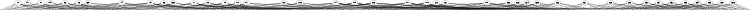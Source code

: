 graph {
  size="5,5";

  var8646911284551352320[label="x0", pos="0.997281,1.2036!"];
  var8646911284551352321[label="x1", pos="0.998904,1.20106!"];
  var8646911284551352322[label="x2", pos="1.00072,1.19903!"];
  var8646911284551352323[label="x3", pos="0.908088,1.19455!"];
  var8646911284551352324[label="x4", pos="0.785802,1.18866!"];
  var8646911284551352325[label="x5", pos="0.606053,1.17964!"];
  var8646911284551352326[label="x6", pos="0.409968,1.1697!"];
  var8646911284551352327[label="x7", pos="0.205785,1.15934!"];
  var8646911284551352328[label="x8", pos="0.101871,1.15049!"];
  var8646911284551352329[label="x9", pos="0.112015,1.15799!"];
  var8646911284551352330[label="x10", pos="0.119157,1.16092!"];
  var8646911284551352331[label="x11", pos="0.108673,1.0596!"];
  var8646911284551352332[label="x12", pos="0.0971877,0.955517!"];
  var8646911284551352333[label="x13", pos="0.0855552,0.846518!"];
  var8646911284551352334[label="x14", pos="0.0736027,0.733406!"];
  var8646911284551352335[label="x15", pos="0.0613894,0.616579!"];
  var8646911284551352336[label="x16", pos="0.0498263,0.505963!"];
  var8646911284551352337[label="x17", pos="0.0374917,0.388237!"];
  var8646911284551352338[label="x18", pos="0.0269449,0.285637!"];
  var8646911284551352339[label="x19", pos="0.0137234,0.153418!"];
  var8646911284551352340[label="x20", pos="0.0110878,0.115708!"];
  var8646911284551352341[label="x21", pos="0.00759103,0.123359!"];
  var8646911284551352342[label="x22", pos="0,0.129292!"];
  var8646911284551352343[label="x23", pos="0.00634788,0.135268!"];
  var8646911284551352344[label="x24", pos="0.101114,0.124933!"];
  var8646911284551352345[label="x25", pos="0.226059,0.107389!"];
  var8646911284551352346[label="x26", pos="0.415886,0.0806754!"];
  var8646911284551352347[label="x27", pos="0.59524,0.0554952!"];
  var8646911284551352348[label="x28", pos="0.788838,0.027927!"];
  var8646911284551352349[label="x29", pos="0.992034,0!"];
  var8646911284551352350[label="x30", pos="1.18468,0.00374143!"];
  var8646911284551352351[label="x31", pos="1.25357,0.0531955!"];
  var8646911284551352352[label="x32", pos="1.25179,0.0511518!"];
  var8646911284551352353[label="x33", pos="1.28413,0.143678!"];
  var8646911284551352354[label="x34", pos="1.31995,0.247146!"];
  var8646911284551352355[label="x35", pos="1.33607,0.3373!"];
  var8646911284551352356[label="x36", pos="1.34396,0.439892!"];
  var8646911284551352357[label="x37", pos="1.35837,0.608325!"];
  var8646911284551352358[label="x38", pos="1.37416,0.797826!"];
  var8646911284551352359[label="x39", pos="1.36712,0.973599!"];
  var8646911284551352360[label="x40", pos="1.26518,1.12659!"];
  var8646911284551352361[label="x41", pos="1.21189,1.14938!"];

  factor0[label="", shape=point];
  var8646911284551352320--factor0;
  factor1[label="", shape=point];
  var8646911284551352320--factor1;
  var8646911284551352321--factor1;
  factor2[label="", shape=point];
  var8646911284551352320--factor2;
  var8646911284551352321--factor2;
  factor3[label="", shape=point];
  var8646911284551352321--factor3;
  var8646911284551352322--factor3;
  factor4[label="", shape=point];
  var8646911284551352321--factor4;
  var8646911284551352322--factor4;
  factor5[label="", shape=point];
  var8646911284551352320--factor5;
  var8646911284551352322--factor5;
  factor6[label="", shape=point];
  var8646911284551352322--factor6;
  var8646911284551352323--factor6;
  factor7[label="", shape=point];
  var8646911284551352322--factor7;
  var8646911284551352323--factor7;
  factor8[label="", shape=point];
  var8646911284551352320--factor8;
  var8646911284551352323--factor8;
  factor9[label="", shape=point];
  var8646911284551352321--factor9;
  var8646911284551352323--factor9;
  factor10[label="", shape=point];
  var8646911284551352323--factor10;
  var8646911284551352324--factor10;
  factor11[label="", shape=point];
  var8646911284551352323--factor11;
  var8646911284551352324--factor11;
  factor12[label="", shape=point];
  var8646911284551352320--factor12;
  var8646911284551352324--factor12;
  factor13[label="", shape=point];
  var8646911284551352321--factor13;
  var8646911284551352324--factor13;
  factor14[label="", shape=point];
  var8646911284551352322--factor14;
  var8646911284551352324--factor14;
  factor15[label="", shape=point];
  var8646911284551352324--factor15;
  var8646911284551352325--factor15;
  factor16[label="", shape=point];
  var8646911284551352324--factor16;
  var8646911284551352325--factor16;
  factor17[label="", shape=point];
  var8646911284551352320--factor17;
  var8646911284551352325--factor17;
  factor18[label="", shape=point];
  var8646911284551352321--factor18;
  var8646911284551352325--factor18;
  factor19[label="", shape=point];
  var8646911284551352322--factor19;
  var8646911284551352325--factor19;
  factor20[label="", shape=point];
  var8646911284551352323--factor20;
  var8646911284551352325--factor20;
  factor21[label="", shape=point];
  var8646911284551352325--factor21;
  var8646911284551352326--factor21;
  factor22[label="", shape=point];
  var8646911284551352325--factor22;
  var8646911284551352326--factor22;
  factor23[label="", shape=point];
  var8646911284551352320--factor23;
  var8646911284551352326--factor23;
  factor24[label="", shape=point];
  var8646911284551352321--factor24;
  var8646911284551352326--factor24;
  factor25[label="", shape=point];
  var8646911284551352322--factor25;
  var8646911284551352326--factor25;
  factor26[label="", shape=point];
  var8646911284551352323--factor26;
  var8646911284551352326--factor26;
  factor27[label="", shape=point];
  var8646911284551352324--factor27;
  var8646911284551352326--factor27;
  factor28[label="", shape=point];
  var8646911284551352326--factor28;
  var8646911284551352327--factor28;
  factor29[label="", shape=point];
  var8646911284551352326--factor29;
  var8646911284551352327--factor29;
  factor30[label="", shape=point];
  var8646911284551352323--factor30;
  var8646911284551352327--factor30;
  factor31[label="", shape=point];
  var8646911284551352324--factor31;
  var8646911284551352327--factor31;
  factor32[label="", shape=point];
  var8646911284551352325--factor32;
  var8646911284551352327--factor32;
  factor33[label="", shape=point];
  var8646911284551352327--factor33;
  var8646911284551352328--factor33;
  factor34[label="", shape=point];
  var8646911284551352327--factor34;
  var8646911284551352328--factor34;
  factor35[label="", shape=point];
  var8646911284551352324--factor35;
  var8646911284551352328--factor35;
  factor36[label="", shape=point];
  var8646911284551352325--factor36;
  var8646911284551352328--factor36;
  factor37[label="", shape=point];
  var8646911284551352326--factor37;
  var8646911284551352328--factor37;
  factor38[label="", shape=point];
  var8646911284551352328--factor38;
  var8646911284551352329--factor38;
  factor39[label="", shape=point];
  var8646911284551352328--factor39;
  var8646911284551352329--factor39;
  factor40[label="", shape=point];
  var8646911284551352324--factor40;
  var8646911284551352329--factor40;
  factor41[label="", shape=point];
  var8646911284551352325--factor41;
  var8646911284551352329--factor41;
  factor42[label="", shape=point];
  var8646911284551352326--factor42;
  var8646911284551352329--factor42;
  factor43[label="", shape=point];
  var8646911284551352327--factor43;
  var8646911284551352329--factor43;
  factor44[label="", shape=point];
  var8646911284551352329--factor44;
  var8646911284551352330--factor44;
  factor45[label="", shape=point];
  var8646911284551352329--factor45;
  var8646911284551352330--factor45;
  factor46[label="", shape=point];
  var8646911284551352324--factor46;
  var8646911284551352330--factor46;
  factor47[label="", shape=point];
  var8646911284551352325--factor47;
  var8646911284551352330--factor47;
  factor48[label="", shape=point];
  var8646911284551352326--factor48;
  var8646911284551352330--factor48;
  factor49[label="", shape=point];
  var8646911284551352327--factor49;
  var8646911284551352330--factor49;
  factor50[label="", shape=point];
  var8646911284551352328--factor50;
  var8646911284551352330--factor50;
  factor51[label="", shape=point];
  var8646911284551352330--factor51;
  var8646911284551352331--factor51;
  factor52[label="", shape=point];
  var8646911284551352330--factor52;
  var8646911284551352331--factor52;
  factor53[label="", shape=point];
  var8646911284551352324--factor53;
  var8646911284551352331--factor53;
  factor54[label="", shape=point];
  var8646911284551352325--factor54;
  var8646911284551352331--factor54;
  factor55[label="", shape=point];
  var8646911284551352326--factor55;
  var8646911284551352331--factor55;
  factor56[label="", shape=point];
  var8646911284551352327--factor56;
  var8646911284551352331--factor56;
  factor57[label="", shape=point];
  var8646911284551352328--factor57;
  var8646911284551352331--factor57;
  factor58[label="", shape=point];
  var8646911284551352329--factor58;
  var8646911284551352331--factor58;
  factor59[label="", shape=point];
  var8646911284551352331--factor59;
  var8646911284551352332--factor59;
  factor60[label="", shape=point];
  var8646911284551352331--factor60;
  var8646911284551352332--factor60;
  factor61[label="", shape=point];
  var8646911284551352325--factor61;
  var8646911284551352332--factor61;
  factor62[label="", shape=point];
  var8646911284551352326--factor62;
  var8646911284551352332--factor62;
  factor63[label="", shape=point];
  var8646911284551352327--factor63;
  var8646911284551352332--factor63;
  factor64[label="", shape=point];
  var8646911284551352328--factor64;
  var8646911284551352332--factor64;
  factor65[label="", shape=point];
  var8646911284551352329--factor65;
  var8646911284551352332--factor65;
  factor66[label="", shape=point];
  var8646911284551352330--factor66;
  var8646911284551352332--factor66;
  factor67[label="", shape=point];
  var8646911284551352332--factor67;
  var8646911284551352333--factor67;
  factor68[label="", shape=point];
  var8646911284551352332--factor68;
  var8646911284551352333--factor68;
  factor69[label="", shape=point];
  var8646911284551352325--factor69;
  var8646911284551352333--factor69;
  factor70[label="", shape=point];
  var8646911284551352326--factor70;
  var8646911284551352333--factor70;
  factor71[label="", shape=point];
  var8646911284551352327--factor71;
  var8646911284551352333--factor71;
  factor72[label="", shape=point];
  var8646911284551352328--factor72;
  var8646911284551352333--factor72;
  factor73[label="", shape=point];
  var8646911284551352329--factor73;
  var8646911284551352333--factor73;
  factor74[label="", shape=point];
  var8646911284551352330--factor74;
  var8646911284551352333--factor74;
  factor75[label="", shape=point];
  var8646911284551352333--factor75;
  var8646911284551352334--factor75;
  factor76[label="", shape=point];
  var8646911284551352333--factor76;
  var8646911284551352334--factor76;
  factor77[label="", shape=point];
  var8646911284551352325--factor77;
  var8646911284551352334--factor77;
  factor78[label="", shape=point];
  var8646911284551352326--factor78;
  var8646911284551352334--factor78;
  factor79[label="", shape=point];
  var8646911284551352327--factor79;
  var8646911284551352334--factor79;
  factor80[label="", shape=point];
  var8646911284551352328--factor80;
  var8646911284551352334--factor80;
  factor81[label="", shape=point];
  var8646911284551352329--factor81;
  var8646911284551352334--factor81;
  factor82[label="", shape=point];
  var8646911284551352330--factor82;
  var8646911284551352334--factor82;
  factor83[label="", shape=point];
  var8646911284551352334--factor83;
  var8646911284551352335--factor83;
  factor84[label="", shape=point];
  var8646911284551352334--factor84;
  var8646911284551352335--factor84;
  factor85[label="", shape=point];
  var8646911284551352326--factor85;
  var8646911284551352335--factor85;
  factor86[label="", shape=point];
  var8646911284551352327--factor86;
  var8646911284551352335--factor86;
  factor87[label="", shape=point];
  var8646911284551352328--factor87;
  var8646911284551352335--factor87;
  factor88[label="", shape=point];
  var8646911284551352329--factor88;
  var8646911284551352335--factor88;
  factor89[label="", shape=point];
  var8646911284551352330--factor89;
  var8646911284551352335--factor89;
  factor90[label="", shape=point];
  var8646911284551352331--factor90;
  var8646911284551352335--factor90;
  factor91[label="", shape=point];
  var8646911284551352335--factor91;
  var8646911284551352336--factor91;
  factor92[label="", shape=point];
  var8646911284551352335--factor92;
  var8646911284551352336--factor92;
  factor93[label="", shape=point];
  var8646911284551352327--factor93;
  var8646911284551352336--factor93;
  factor94[label="", shape=point];
  var8646911284551352328--factor94;
  var8646911284551352336--factor94;
  factor95[label="", shape=point];
  var8646911284551352329--factor95;
  var8646911284551352336--factor95;
  factor96[label="", shape=point];
  var8646911284551352330--factor96;
  var8646911284551352336--factor96;
  factor97[label="", shape=point];
  var8646911284551352331--factor97;
  var8646911284551352336--factor97;
  factor98[label="", shape=point];
  var8646911284551352332--factor98;
  var8646911284551352336--factor98;
  factor99[label="", shape=point];
  var8646911284551352336--factor99;
  var8646911284551352337--factor99;
  factor100[label="", shape=point];
  var8646911284551352336--factor100;
  var8646911284551352337--factor100;
  factor101[label="", shape=point];
  var8646911284551352331--factor101;
  var8646911284551352337--factor101;
  factor102[label="", shape=point];
  var8646911284551352332--factor102;
  var8646911284551352337--factor102;
  factor103[label="", shape=point];
  var8646911284551352333--factor103;
  var8646911284551352337--factor103;
  factor104[label="", shape=point];
  var8646911284551352334--factor104;
  var8646911284551352337--factor104;
  factor105[label="", shape=point];
  var8646911284551352335--factor105;
  var8646911284551352337--factor105;
  factor106[label="", shape=point];
  var8646911284551352337--factor106;
  var8646911284551352338--factor106;
  factor107[label="", shape=point];
  var8646911284551352337--factor107;
  var8646911284551352338--factor107;
  factor108[label="", shape=point];
  var8646911284551352332--factor108;
  var8646911284551352338--factor108;
  factor109[label="", shape=point];
  var8646911284551352333--factor109;
  var8646911284551352338--factor109;
  factor110[label="", shape=point];
  var8646911284551352334--factor110;
  var8646911284551352338--factor110;
  factor111[label="", shape=point];
  var8646911284551352335--factor111;
  var8646911284551352338--factor111;
  factor112[label="", shape=point];
  var8646911284551352336--factor112;
  var8646911284551352338--factor112;
  factor113[label="", shape=point];
  var8646911284551352338--factor113;
  var8646911284551352339--factor113;
  factor114[label="", shape=point];
  var8646911284551352338--factor114;
  var8646911284551352339--factor114;
  factor115[label="", shape=point];
  var8646911284551352333--factor115;
  var8646911284551352339--factor115;
  factor116[label="", shape=point];
  var8646911284551352334--factor116;
  var8646911284551352339--factor116;
  factor117[label="", shape=point];
  var8646911284551352335--factor117;
  var8646911284551352339--factor117;
  factor118[label="", shape=point];
  var8646911284551352336--factor118;
  var8646911284551352339--factor118;
  factor119[label="", shape=point];
  var8646911284551352337--factor119;
  var8646911284551352339--factor119;
  factor120[label="", shape=point];
  var8646911284551352339--factor120;
  var8646911284551352340--factor120;
  factor121[label="", shape=point];
  var8646911284551352339--factor121;
  var8646911284551352340--factor121;
  factor122[label="", shape=point];
  var8646911284551352334--factor122;
  var8646911284551352340--factor122;
  factor123[label="", shape=point];
  var8646911284551352335--factor123;
  var8646911284551352340--factor123;
  factor124[label="", shape=point];
  var8646911284551352336--factor124;
  var8646911284551352340--factor124;
  factor125[label="", shape=point];
  var8646911284551352337--factor125;
  var8646911284551352340--factor125;
  factor126[label="", shape=point];
  var8646911284551352338--factor126;
  var8646911284551352340--factor126;
  factor127[label="", shape=point];
  var8646911284551352340--factor127;
  var8646911284551352341--factor127;
  factor128[label="", shape=point];
  var8646911284551352340--factor128;
  var8646911284551352341--factor128;
  factor129[label="", shape=point];
  var8646911284551352334--factor129;
  var8646911284551352341--factor129;
  factor130[label="", shape=point];
  var8646911284551352335--factor130;
  var8646911284551352341--factor130;
  factor131[label="", shape=point];
  var8646911284551352336--factor131;
  var8646911284551352341--factor131;
  factor132[label="", shape=point];
  var8646911284551352337--factor132;
  var8646911284551352341--factor132;
  factor133[label="", shape=point];
  var8646911284551352338--factor133;
  var8646911284551352341--factor133;
  factor134[label="", shape=point];
  var8646911284551352339--factor134;
  var8646911284551352341--factor134;
  factor135[label="", shape=point];
  var8646911284551352341--factor135;
  var8646911284551352342--factor135;
  factor136[label="", shape=point];
  var8646911284551352341--factor136;
  var8646911284551352342--factor136;
  factor137[label="", shape=point];
  var8646911284551352334--factor137;
  var8646911284551352342--factor137;
  factor138[label="", shape=point];
  var8646911284551352335--factor138;
  var8646911284551352342--factor138;
  factor139[label="", shape=point];
  var8646911284551352336--factor139;
  var8646911284551352342--factor139;
  factor140[label="", shape=point];
  var8646911284551352337--factor140;
  var8646911284551352342--factor140;
  factor141[label="", shape=point];
  var8646911284551352338--factor141;
  var8646911284551352342--factor141;
  factor142[label="", shape=point];
  var8646911284551352339--factor142;
  var8646911284551352342--factor142;
  factor143[label="", shape=point];
  var8646911284551352342--factor143;
  var8646911284551352343--factor143;
  factor144[label="", shape=point];
  var8646911284551352342--factor144;
  var8646911284551352343--factor144;
  factor145[label="", shape=point];
  var8646911284551352334--factor145;
  var8646911284551352343--factor145;
  factor146[label="", shape=point];
  var8646911284551352335--factor146;
  var8646911284551352343--factor146;
  factor147[label="", shape=point];
  var8646911284551352336--factor147;
  var8646911284551352343--factor147;
  factor148[label="", shape=point];
  var8646911284551352337--factor148;
  var8646911284551352343--factor148;
  factor149[label="", shape=point];
  var8646911284551352338--factor149;
  var8646911284551352343--factor149;
  factor150[label="", shape=point];
  var8646911284551352339--factor150;
  var8646911284551352343--factor150;
  factor151[label="", shape=point];
  var8646911284551352343--factor151;
  var8646911284551352344--factor151;
  factor152[label="", shape=point];
  var8646911284551352343--factor152;
  var8646911284551352344--factor152;
  factor153[label="", shape=point];
  var8646911284551352334--factor153;
  var8646911284551352344--factor153;
  factor154[label="", shape=point];
  var8646911284551352335--factor154;
  var8646911284551352344--factor154;
  factor155[label="", shape=point];
  var8646911284551352336--factor155;
  var8646911284551352344--factor155;
  factor156[label="", shape=point];
  var8646911284551352337--factor156;
  var8646911284551352344--factor156;
  factor157[label="", shape=point];
  var8646911284551352338--factor157;
  var8646911284551352344--factor157;
  factor158[label="", shape=point];
  var8646911284551352339--factor158;
  var8646911284551352344--factor158;
  factor159[label="", shape=point];
  var8646911284551352344--factor159;
  var8646911284551352345--factor159;
  factor160[label="", shape=point];
  var8646911284551352344--factor160;
  var8646911284551352345--factor160;
  factor161[label="", shape=point];
  var8646911284551352334--factor161;
  var8646911284551352345--factor161;
  factor162[label="", shape=point];
  var8646911284551352335--factor162;
  var8646911284551352345--factor162;
  factor163[label="", shape=point];
  var8646911284551352336--factor163;
  var8646911284551352345--factor163;
  factor164[label="", shape=point];
  var8646911284551352337--factor164;
  var8646911284551352345--factor164;
  factor165[label="", shape=point];
  var8646911284551352338--factor165;
  var8646911284551352345--factor165;
  factor166[label="", shape=point];
  var8646911284551352339--factor166;
  var8646911284551352345--factor166;
  factor167[label="", shape=point];
  var8646911284551352345--factor167;
  var8646911284551352346--factor167;
  factor168[label="", shape=point];
  var8646911284551352345--factor168;
  var8646911284551352346--factor168;
  factor169[label="", shape=point];
  var8646911284551352335--factor169;
  var8646911284551352346--factor169;
  factor170[label="", shape=point];
  var8646911284551352336--factor170;
  var8646911284551352346--factor170;
  factor171[label="", shape=point];
  var8646911284551352337--factor171;
  var8646911284551352346--factor171;
  factor172[label="", shape=point];
  var8646911284551352338--factor172;
  var8646911284551352346--factor172;
  factor173[label="", shape=point];
  var8646911284551352339--factor173;
  var8646911284551352346--factor173;
  factor174[label="", shape=point];
  var8646911284551352340--factor174;
  var8646911284551352346--factor174;
  factor175[label="", shape=point];
  var8646911284551352346--factor175;
  var8646911284551352347--factor175;
  factor176[label="", shape=point];
  var8646911284551352346--factor176;
  var8646911284551352347--factor176;
  factor177[label="", shape=point];
  var8646911284551352337--factor177;
  var8646911284551352347--factor177;
  factor178[label="", shape=point];
  var8646911284551352338--factor178;
  var8646911284551352347--factor178;
  factor179[label="", shape=point];
  var8646911284551352339--factor179;
  var8646911284551352347--factor179;
  factor180[label="", shape=point];
  var8646911284551352340--factor180;
  var8646911284551352347--factor180;
  factor181[label="", shape=point];
  var8646911284551352341--factor181;
  var8646911284551352347--factor181;
  factor182[label="", shape=point];
  var8646911284551352342--factor182;
  var8646911284551352347--factor182;
  factor183[label="", shape=point];
  var8646911284551352347--factor183;
  var8646911284551352348--factor183;
  factor184[label="", shape=point];
  var8646911284551352347--factor184;
  var8646911284551352348--factor184;
  factor185[label="", shape=point];
  var8646911284551352344--factor185;
  var8646911284551352348--factor185;
  factor186[label="", shape=point];
  var8646911284551352345--factor186;
  var8646911284551352348--factor186;
  factor187[label="", shape=point];
  var8646911284551352346--factor187;
  var8646911284551352348--factor187;
  factor188[label="", shape=point];
  var8646911284551352348--factor188;
  var8646911284551352349--factor188;
  factor189[label="", shape=point];
  var8646911284551352348--factor189;
  var8646911284551352349--factor189;
  factor190[label="", shape=point];
  var8646911284551352346--factor190;
  var8646911284551352349--factor190;
  factor191[label="", shape=point];
  var8646911284551352347--factor191;
  var8646911284551352349--factor191;
  factor192[label="", shape=point];
  var8646911284551352349--factor192;
  var8646911284551352350--factor192;
  factor193[label="", shape=point];
  var8646911284551352349--factor193;
  var8646911284551352350--factor193;
  factor194[label="", shape=point];
  var8646911284551352347--factor194;
  var8646911284551352350--factor194;
  factor195[label="", shape=point];
  var8646911284551352348--factor195;
  var8646911284551352350--factor195;
  factor196[label="", shape=point];
  var8646911284551352350--factor196;
  var8646911284551352351--factor196;
  factor197[label="", shape=point];
  var8646911284551352350--factor197;
  var8646911284551352351--factor197;
  factor198[label="", shape=point];
  var8646911284551352347--factor198;
  var8646911284551352351--factor198;
  factor199[label="", shape=point];
  var8646911284551352348--factor199;
  var8646911284551352351--factor199;
  factor200[label="", shape=point];
  var8646911284551352349--factor200;
  var8646911284551352351--factor200;
  factor201[label="", shape=point];
  var8646911284551352351--factor201;
  var8646911284551352352--factor201;
  factor202[label="", shape=point];
  var8646911284551352351--factor202;
  var8646911284551352352--factor202;
  factor203[label="", shape=point];
  var8646911284551352347--factor203;
  var8646911284551352352--factor203;
  factor204[label="", shape=point];
  var8646911284551352348--factor204;
  var8646911284551352352--factor204;
  factor205[label="", shape=point];
  var8646911284551352349--factor205;
  var8646911284551352352--factor205;
  factor206[label="", shape=point];
  var8646911284551352350--factor206;
  var8646911284551352352--factor206;
  factor207[label="", shape=point];
  var8646911284551352352--factor207;
  var8646911284551352353--factor207;
  factor208[label="", shape=point];
  var8646911284551352352--factor208;
  var8646911284551352353--factor208;
  factor209[label="", shape=point];
  var8646911284551352348--factor209;
  var8646911284551352353--factor209;
  factor210[label="", shape=point];
  var8646911284551352349--factor210;
  var8646911284551352353--factor210;
  factor211[label="", shape=point];
  var8646911284551352350--factor211;
  var8646911284551352353--factor211;
  factor212[label="", shape=point];
  var8646911284551352351--factor212;
  var8646911284551352353--factor212;
  factor213[label="", shape=point];
  var8646911284551352353--factor213;
  var8646911284551352354--factor213;
  factor214[label="", shape=point];
  var8646911284551352353--factor214;
  var8646911284551352354--factor214;
  factor215[label="", shape=point];
  var8646911284551352348--factor215;
  var8646911284551352354--factor215;
  factor216[label="", shape=point];
  var8646911284551352349--factor216;
  var8646911284551352354--factor216;
  factor217[label="", shape=point];
  var8646911284551352350--factor217;
  var8646911284551352354--factor217;
  factor218[label="", shape=point];
  var8646911284551352351--factor218;
  var8646911284551352354--factor218;
  factor219[label="", shape=point];
  var8646911284551352352--factor219;
  var8646911284551352354--factor219;
  factor220[label="", shape=point];
  var8646911284551352354--factor220;
  var8646911284551352355--factor220;
  factor221[label="", shape=point];
  var8646911284551352354--factor221;
  var8646911284551352355--factor221;
  factor222[label="", shape=point];
  var8646911284551352348--factor222;
  var8646911284551352355--factor222;
  factor223[label="", shape=point];
  var8646911284551352349--factor223;
  var8646911284551352355--factor223;
  factor224[label="", shape=point];
  var8646911284551352350--factor224;
  var8646911284551352355--factor224;
  factor225[label="", shape=point];
  var8646911284551352351--factor225;
  var8646911284551352355--factor225;
  factor226[label="", shape=point];
  var8646911284551352352--factor226;
  var8646911284551352355--factor226;
  factor227[label="", shape=point];
  var8646911284551352353--factor227;
  var8646911284551352355--factor227;
  factor228[label="", shape=point];
  var8646911284551352355--factor228;
  var8646911284551352356--factor228;
  factor229[label="", shape=point];
  var8646911284551352355--factor229;
  var8646911284551352356--factor229;
  factor230[label="", shape=point];
  var8646911284551352348--factor230;
  var8646911284551352356--factor230;
  factor231[label="", shape=point];
  var8646911284551352349--factor231;
  var8646911284551352356--factor231;
  factor232[label="", shape=point];
  var8646911284551352350--factor232;
  var8646911284551352356--factor232;
  factor233[label="", shape=point];
  var8646911284551352351--factor233;
  var8646911284551352356--factor233;
  factor234[label="", shape=point];
  var8646911284551352352--factor234;
  var8646911284551352356--factor234;
  factor235[label="", shape=point];
  var8646911284551352353--factor235;
  var8646911284551352356--factor235;
  factor236[label="", shape=point];
  var8646911284551352356--factor236;
  var8646911284551352357--factor236;
  factor237[label="", shape=point];
  var8646911284551352356--factor237;
  var8646911284551352357--factor237;
  factor238[label="", shape=point];
  var8646911284551352350--factor238;
  var8646911284551352357--factor238;
  factor239[label="", shape=point];
  var8646911284551352351--factor239;
  var8646911284551352357--factor239;
  factor240[label="", shape=point];
  var8646911284551352352--factor240;
  var8646911284551352357--factor240;
  factor241[label="", shape=point];
  var8646911284551352353--factor241;
  var8646911284551352357--factor241;
  factor242[label="", shape=point];
  var8646911284551352354--factor242;
  var8646911284551352357--factor242;
  factor243[label="", shape=point];
  var8646911284551352355--factor243;
  var8646911284551352357--factor243;
  factor244[label="", shape=point];
  var8646911284551352357--factor244;
  var8646911284551352358--factor244;
  factor245[label="", shape=point];
  var8646911284551352357--factor245;
  var8646911284551352358--factor245;
  factor246[label="", shape=point];
  var8646911284551352320--factor246;
  var8646911284551352358--factor246;
  factor247[label="", shape=point];
  var8646911284551352321--factor247;
  var8646911284551352358--factor247;
  factor248[label="", shape=point];
  var8646911284551352322--factor248;
  var8646911284551352358--factor248;
  factor249[label="", shape=point];
  var8646911284551352323--factor249;
  var8646911284551352358--factor249;
  factor250[label="", shape=point];
  var8646911284551352353--factor250;
  var8646911284551352358--factor250;
  factor251[label="", shape=point];
  var8646911284551352354--factor251;
  var8646911284551352358--factor251;
  factor252[label="", shape=point];
  var8646911284551352358--factor252;
  var8646911284551352359--factor252;
  factor253[label="", shape=point];
  var8646911284551352358--factor253;
  var8646911284551352359--factor253;
  factor254[label="", shape=point];
  var8646911284551352320--factor254;
  var8646911284551352359--factor254;
  factor255[label="", shape=point];
  var8646911284551352321--factor255;
  var8646911284551352359--factor255;
  factor256[label="", shape=point];
  var8646911284551352322--factor256;
  var8646911284551352359--factor256;
  factor257[label="", shape=point];
  var8646911284551352323--factor257;
  var8646911284551352359--factor257;
  factor258[label="", shape=point];
  var8646911284551352324--factor258;
  var8646911284551352359--factor258;
  factor259[label="", shape=point];
  var8646911284551352355--factor259;
  var8646911284551352359--factor259;
  factor260[label="", shape=point];
  var8646911284551352359--factor260;
  var8646911284551352360--factor260;
  factor261[label="", shape=point];
  var8646911284551352359--factor261;
  var8646911284551352360--factor261;
  factor262[label="", shape=point];
  var8646911284551352320--factor262;
  var8646911284551352360--factor262;
  factor263[label="", shape=point];
  var8646911284551352321--factor263;
  var8646911284551352360--factor263;
  factor264[label="", shape=point];
  var8646911284551352322--factor264;
  var8646911284551352360--factor264;
  factor265[label="", shape=point];
  var8646911284551352323--factor265;
  var8646911284551352360--factor265;
  factor266[label="", shape=point];
  var8646911284551352324--factor266;
  var8646911284551352360--factor266;
  factor267[label="", shape=point];
  var8646911284551352325--factor267;
  var8646911284551352360--factor267;
  factor268[label="", shape=point];
  var8646911284551352360--factor268;
  var8646911284551352361--factor268;
  factor269[label="", shape=point];
  var8646911284551352360--factor269;
  var8646911284551352361--factor269;
  factor270[label="", shape=point];
  var8646911284551352320--factor270;
  var8646911284551352361--factor270;
  factor271[label="", shape=point];
  var8646911284551352321--factor271;
  var8646911284551352361--factor271;
  factor272[label="", shape=point];
  var8646911284551352322--factor272;
  var8646911284551352361--factor272;
  factor273[label="", shape=point];
  var8646911284551352323--factor273;
  var8646911284551352361--factor273;
  factor274[label="", shape=point];
  var8646911284551352324--factor274;
  var8646911284551352361--factor274;
  factor275[label="", shape=point];
  var8646911284551352325--factor275;
  var8646911284551352361--factor275;
}
